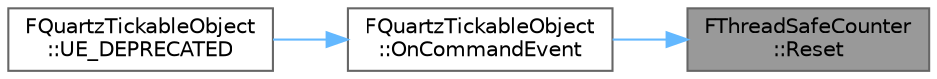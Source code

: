 digraph "FThreadSafeCounter::Reset"
{
 // INTERACTIVE_SVG=YES
 // LATEX_PDF_SIZE
  bgcolor="transparent";
  edge [fontname=Helvetica,fontsize=10,labelfontname=Helvetica,labelfontsize=10];
  node [fontname=Helvetica,fontsize=10,shape=box,height=0.2,width=0.4];
  rankdir="RL";
  Node1 [id="Node000001",label="FThreadSafeCounter\l::Reset",height=0.2,width=0.4,color="gray40", fillcolor="grey60", style="filled", fontcolor="black",tooltip="Resets the counter's value to zero."];
  Node1 -> Node2 [id="edge1_Node000001_Node000002",dir="back",color="steelblue1",style="solid",tooltip=" "];
  Node2 [id="Node000002",label="FQuartzTickableObject\l::OnCommandEvent",height=0.2,width=0.4,color="grey40", fillcolor="white", style="filled",URL="$db/d27/classFQuartzTickableObject.html#ab75bd80fb9f921c4009ad9c0fb8e5def",tooltip=" "];
  Node2 -> Node3 [id="edge2_Node000002_Node000003",dir="back",color="steelblue1",style="solid",tooltip=" "];
  Node3 [id="Node000003",label="FQuartzTickableObject\l::UE_DEPRECATED",height=0.2,width=0.4,color="grey40", fillcolor="white", style="filled",URL="$db/d27/classFQuartzTickableObject.html#ac809c38ba4e7c3052ed101e407977244",tooltip=" "];
}
